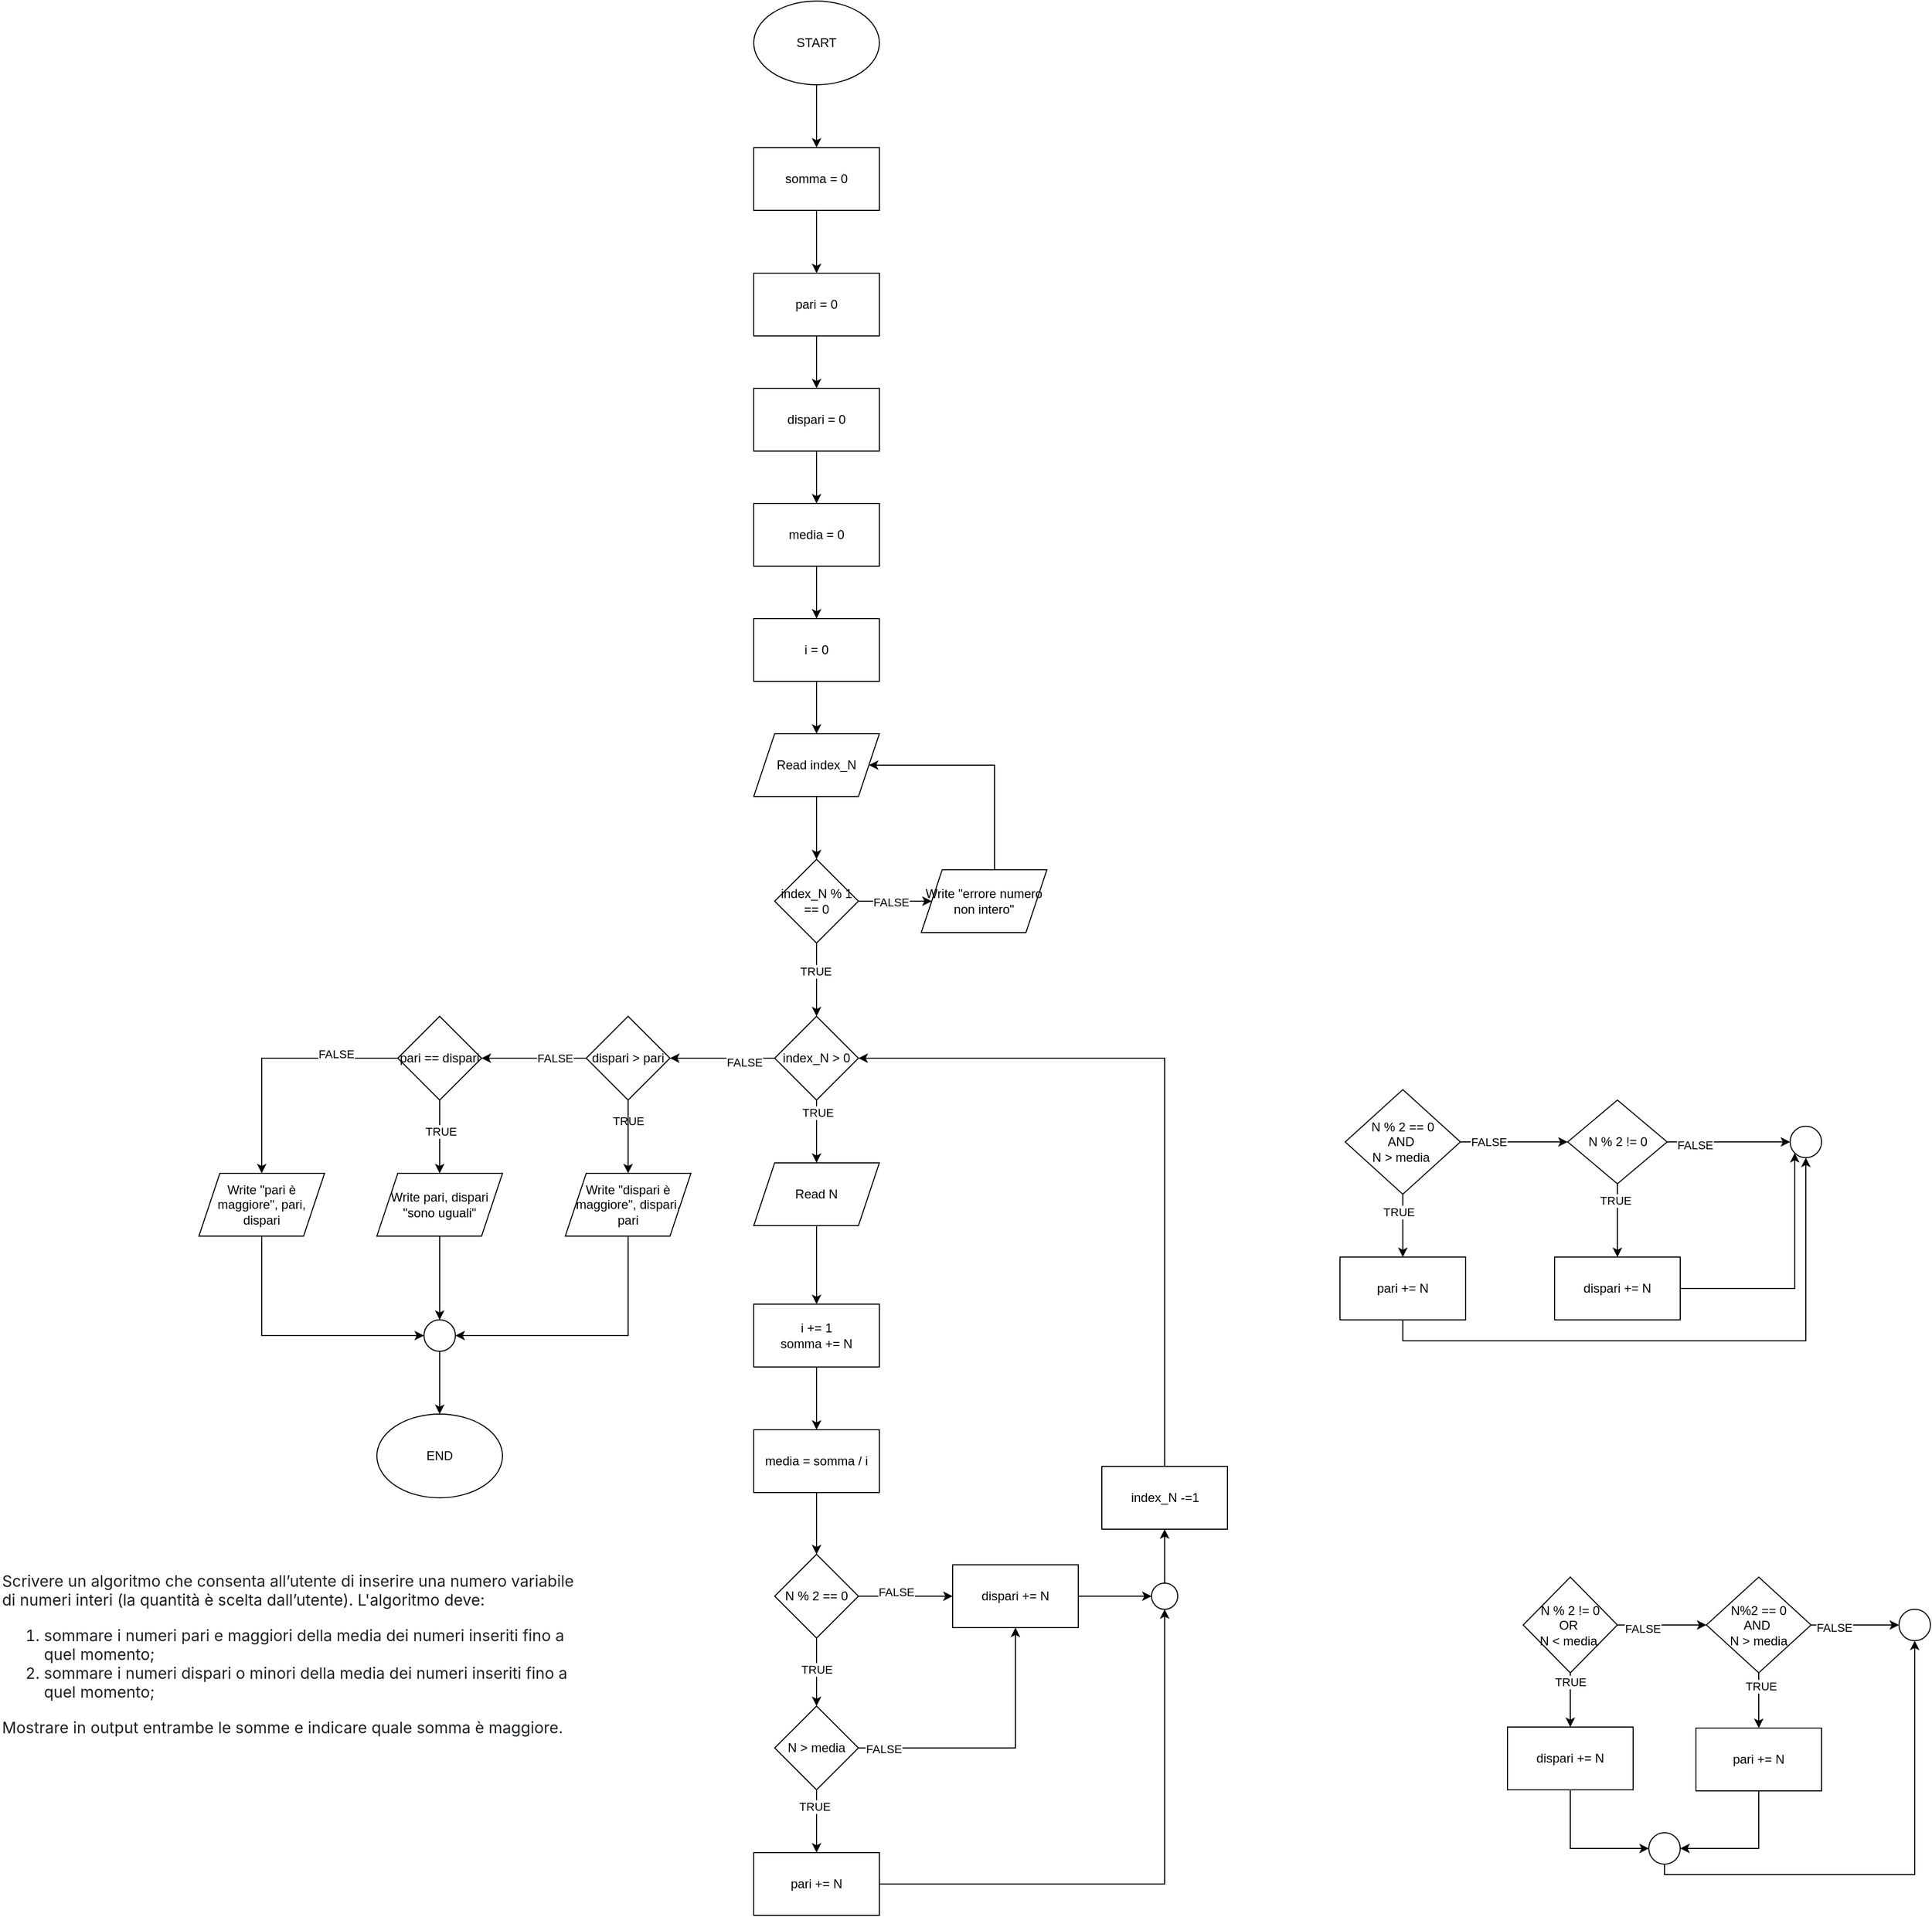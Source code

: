 <mxfile version="26.0.10">
  <diagram name="Pagina-1" id="WWn5kL9uKrWXBYoimxd6">
    <mxGraphModel dx="2901" dy="2267" grid="1" gridSize="10" guides="1" tooltips="1" connect="1" arrows="1" fold="1" page="1" pageScale="1" pageWidth="827" pageHeight="1169" math="0" shadow="0">
      <root>
        <mxCell id="0" />
        <mxCell id="1" parent="0" />
        <mxCell id="rQpspU9dlJyiXqENf856-1" value="&lt;p style=&quot;box-sizing: border-box; margin-top: 0px; margin-bottom: 1rem; color: rgb(29, 33, 37); font-family: -apple-system, BlinkMacSystemFont, &amp;quot;Segoe UI&amp;quot;, Roboto, &amp;quot;Helvetica Neue&amp;quot;, Arial, &amp;quot;Noto Sans&amp;quot;, &amp;quot;Liberation Sans&amp;quot;, sans-serif, &amp;quot;Apple Color Emoji&amp;quot;, &amp;quot;Segoe UI Emoji&amp;quot;, &amp;quot;Segoe UI Symbol&amp;quot;, &amp;quot;Noto Color Emoji&amp;quot;; font-size: 15px; font-style: normal; font-variant-ligatures: normal; font-variant-caps: normal; font-weight: 400; letter-spacing: normal; orphans: 2; text-align: left; text-indent: 0px; text-transform: none; widows: 2; word-spacing: 0px; -webkit-text-stroke-width: 0px; white-space: normal; background-color: rgb(255, 255, 255); text-decoration-thickness: initial; text-decoration-style: initial; text-decoration-color: initial;&quot;&gt;Scrivere un algoritmo che consenta all’utente di inserire una numero variabile di numeri interi (la quantità è scelta dall’utente). L&#39;algoritmo deve:&lt;/p&gt;&lt;ol style=&quot;box-sizing: border-box; margin-top: 0px; margin-bottom: 1rem; color: rgb(29, 33, 37); font-family: -apple-system, BlinkMacSystemFont, &amp;quot;Segoe UI&amp;quot;, Roboto, &amp;quot;Helvetica Neue&amp;quot;, Arial, &amp;quot;Noto Sans&amp;quot;, &amp;quot;Liberation Sans&amp;quot;, sans-serif, &amp;quot;Apple Color Emoji&amp;quot;, &amp;quot;Segoe UI Emoji&amp;quot;, &amp;quot;Segoe UI Symbol&amp;quot;, &amp;quot;Noto Color Emoji&amp;quot;; font-size: 15px; font-style: normal; font-variant-ligatures: normal; font-variant-caps: normal; font-weight: 400; letter-spacing: normal; orphans: 2; text-align: left; text-indent: 0px; text-transform: none; widows: 2; word-spacing: 0px; -webkit-text-stroke-width: 0px; white-space: normal; background-color: rgb(255, 255, 255); text-decoration-thickness: initial; text-decoration-style: initial; text-decoration-color: initial;&quot;&gt;&lt;li style=&quot;box-sizing: border-box;&quot;&gt;sommare i numeri pari e maggiori della media dei numeri inseriti fino a quel momento;&lt;/li&gt;&lt;li style=&quot;box-sizing: border-box;&quot;&gt;sommare i numeri dispari o minori della media dei numeri inseriti fino a quel momento;&lt;/li&gt;&lt;/ol&gt;&lt;p style=&quot;box-sizing: border-box; margin-top: 0px; margin-bottom: 1rem; color: rgb(29, 33, 37); font-family: -apple-system, BlinkMacSystemFont, &amp;quot;Segoe UI&amp;quot;, Roboto, &amp;quot;Helvetica Neue&amp;quot;, Arial, &amp;quot;Noto Sans&amp;quot;, &amp;quot;Liberation Sans&amp;quot;, sans-serif, &amp;quot;Apple Color Emoji&amp;quot;, &amp;quot;Segoe UI Emoji&amp;quot;, &amp;quot;Segoe UI Symbol&amp;quot;, &amp;quot;Noto Color Emoji&amp;quot;; font-size: 15px; font-style: normal; font-variant-ligatures: normal; font-variant-caps: normal; font-weight: 400; letter-spacing: normal; orphans: 2; text-align: left; text-indent: 0px; text-transform: none; widows: 2; word-spacing: 0px; -webkit-text-stroke-width: 0px; white-space: normal; background-color: rgb(255, 255, 255); text-decoration-thickness: initial; text-decoration-style: initial; text-decoration-color: initial;&quot;&gt;Mostrare in output entrambe le somme e indicare quale somma è maggiore.&lt;/p&gt;" style="text;whiteSpace=wrap;html=1;" vertex="1" parent="1">
          <mxGeometry x="-190" y="834" width="560" height="200" as="geometry" />
        </mxCell>
        <mxCell id="rQpspU9dlJyiXqENf856-49" value="" style="edgeStyle=orthogonalEdgeStyle;rounded=0;orthogonalLoop=1;jettySize=auto;html=1;" edge="1" parent="1" source="rQpspU9dlJyiXqENf856-2" target="rQpspU9dlJyiXqENf856-47">
          <mxGeometry relative="1" as="geometry" />
        </mxCell>
        <mxCell id="rQpspU9dlJyiXqENf856-2" value="START" style="ellipse;whiteSpace=wrap;html=1;" vertex="1" parent="1">
          <mxGeometry x="530" y="-660" width="120" height="80" as="geometry" />
        </mxCell>
        <mxCell id="rQpspU9dlJyiXqENf856-133" value="" style="edgeStyle=orthogonalEdgeStyle;rounded=0;orthogonalLoop=1;jettySize=auto;html=1;" edge="1" parent="1" source="rQpspU9dlJyiXqENf856-3" target="rQpspU9dlJyiXqENf856-9">
          <mxGeometry relative="1" as="geometry" />
        </mxCell>
        <mxCell id="rQpspU9dlJyiXqENf856-3" value="Read index_N" style="shape=parallelogram;perimeter=parallelogramPerimeter;whiteSpace=wrap;html=1;fixedSize=1;" vertex="1" parent="1">
          <mxGeometry x="530" y="40" width="120" height="60" as="geometry" />
        </mxCell>
        <mxCell id="rQpspU9dlJyiXqENf856-131" value="" style="edgeStyle=orthogonalEdgeStyle;rounded=0;orthogonalLoop=1;jettySize=auto;html=1;" edge="1" parent="1" source="rQpspU9dlJyiXqENf856-8" target="rQpspU9dlJyiXqENf856-38">
          <mxGeometry relative="1" as="geometry" />
        </mxCell>
        <mxCell id="rQpspU9dlJyiXqENf856-8" value="Read N" style="shape=parallelogram;perimeter=parallelogramPerimeter;whiteSpace=wrap;html=1;fixedSize=1;" vertex="1" parent="1">
          <mxGeometry x="530" y="450" width="120" height="60" as="geometry" />
        </mxCell>
        <mxCell id="rQpspU9dlJyiXqENf856-80" value="" style="edgeStyle=orthogonalEdgeStyle;rounded=0;orthogonalLoop=1;jettySize=auto;html=1;" edge="1" parent="1" source="rQpspU9dlJyiXqENf856-9" target="rQpspU9dlJyiXqENf856-12">
          <mxGeometry relative="1" as="geometry" />
        </mxCell>
        <mxCell id="rQpspU9dlJyiXqENf856-81" value="FALSE" style="edgeLabel;html=1;align=center;verticalAlign=middle;resizable=0;points=[];" vertex="1" connectable="0" parent="rQpspU9dlJyiXqENf856-80">
          <mxGeometry x="-0.114" y="-1" relative="1" as="geometry">
            <mxPoint as="offset" />
          </mxGeometry>
        </mxCell>
        <mxCell id="rQpspU9dlJyiXqENf856-134" value="" style="edgeStyle=orthogonalEdgeStyle;rounded=0;orthogonalLoop=1;jettySize=auto;html=1;" edge="1" parent="1" source="rQpspU9dlJyiXqENf856-9" target="rQpspU9dlJyiXqENf856-26">
          <mxGeometry relative="1" as="geometry" />
        </mxCell>
        <mxCell id="rQpspU9dlJyiXqENf856-135" value="TRUE" style="edgeLabel;html=1;align=center;verticalAlign=middle;resizable=0;points=[];" vertex="1" connectable="0" parent="rQpspU9dlJyiXqENf856-134">
          <mxGeometry x="-0.229" y="-1" relative="1" as="geometry">
            <mxPoint as="offset" />
          </mxGeometry>
        </mxCell>
        <mxCell id="rQpspU9dlJyiXqENf856-9" value="index_N % 1 == 0" style="rhombus;whiteSpace=wrap;html=1;" vertex="1" parent="1">
          <mxGeometry x="550" y="160" width="80" height="80" as="geometry" />
        </mxCell>
        <mxCell id="rQpspU9dlJyiXqENf856-132" style="edgeStyle=orthogonalEdgeStyle;rounded=0;orthogonalLoop=1;jettySize=auto;html=1;entryX=1;entryY=0.5;entryDx=0;entryDy=0;" edge="1" parent="1" source="rQpspU9dlJyiXqENf856-12" target="rQpspU9dlJyiXqENf856-3">
          <mxGeometry relative="1" as="geometry">
            <Array as="points">
              <mxPoint x="760" y="70" />
            </Array>
          </mxGeometry>
        </mxCell>
        <mxCell id="rQpspU9dlJyiXqENf856-12" value="Write &quot;errore numero non intero&quot;" style="shape=parallelogram;perimeter=parallelogramPerimeter;whiteSpace=wrap;html=1;fixedSize=1;" vertex="1" parent="1">
          <mxGeometry x="690" y="170" width="120" height="60" as="geometry" />
        </mxCell>
        <mxCell id="rQpspU9dlJyiXqENf856-128" value="" style="edgeStyle=orthogonalEdgeStyle;rounded=0;orthogonalLoop=1;jettySize=auto;html=1;" edge="1" parent="1" source="rQpspU9dlJyiXqENf856-14" target="rQpspU9dlJyiXqENf856-19">
          <mxGeometry relative="1" as="geometry" />
        </mxCell>
        <mxCell id="rQpspU9dlJyiXqENf856-14" value="media = 0" style="rounded=0;whiteSpace=wrap;html=1;" vertex="1" parent="1">
          <mxGeometry x="530" y="-180" width="120" height="60" as="geometry" />
        </mxCell>
        <mxCell id="rQpspU9dlJyiXqENf856-129" value="" style="edgeStyle=orthogonalEdgeStyle;rounded=0;orthogonalLoop=1;jettySize=auto;html=1;" edge="1" parent="1" source="rQpspU9dlJyiXqENf856-19" target="rQpspU9dlJyiXqENf856-3">
          <mxGeometry relative="1" as="geometry" />
        </mxCell>
        <mxCell id="rQpspU9dlJyiXqENf856-19" value="i = 0" style="rounded=0;whiteSpace=wrap;html=1;" vertex="1" parent="1">
          <mxGeometry x="530" y="-70" width="120" height="60" as="geometry" />
        </mxCell>
        <mxCell id="rQpspU9dlJyiXqENf856-76" value="" style="edgeStyle=orthogonalEdgeStyle;rounded=0;orthogonalLoop=1;jettySize=auto;html=1;" edge="1" parent="1" source="rQpspU9dlJyiXqENf856-26" target="rQpspU9dlJyiXqENf856-8">
          <mxGeometry relative="1" as="geometry" />
        </mxCell>
        <mxCell id="rQpspU9dlJyiXqENf856-85" value="TRUE" style="edgeLabel;html=1;align=center;verticalAlign=middle;resizable=0;points=[];" vertex="1" connectable="0" parent="rQpspU9dlJyiXqENf856-76">
          <mxGeometry x="-0.6" y="1" relative="1" as="geometry">
            <mxPoint as="offset" />
          </mxGeometry>
        </mxCell>
        <mxCell id="rQpspU9dlJyiXqENf856-87" value="" style="edgeStyle=orthogonalEdgeStyle;rounded=0;orthogonalLoop=1;jettySize=auto;html=1;" edge="1" parent="1" source="rQpspU9dlJyiXqENf856-26">
          <mxGeometry relative="1" as="geometry">
            <mxPoint x="450" y="350" as="targetPoint" />
          </mxGeometry>
        </mxCell>
        <mxCell id="rQpspU9dlJyiXqENf856-88" value="FALSE" style="edgeLabel;html=1;align=center;verticalAlign=middle;resizable=0;points=[];" vertex="1" connectable="0" parent="rQpspU9dlJyiXqENf856-87">
          <mxGeometry x="-0.42" y="4" relative="1" as="geometry">
            <mxPoint as="offset" />
          </mxGeometry>
        </mxCell>
        <mxCell id="rQpspU9dlJyiXqENf856-26" value="index_N &amp;gt; 0" style="rhombus;whiteSpace=wrap;html=1;" vertex="1" parent="1">
          <mxGeometry x="550" y="310" width="80" height="80" as="geometry" />
        </mxCell>
        <mxCell id="rQpspU9dlJyiXqENf856-36" value="" style="edgeStyle=orthogonalEdgeStyle;rounded=0;orthogonalLoop=1;jettySize=auto;html=1;" edge="1" parent="1" source="rQpspU9dlJyiXqENf856-33" target="rQpspU9dlJyiXqENf856-34">
          <mxGeometry relative="1" as="geometry" />
        </mxCell>
        <mxCell id="rQpspU9dlJyiXqENf856-33" value="pari = 0" style="rounded=0;whiteSpace=wrap;html=1;" vertex="1" parent="1">
          <mxGeometry x="530" y="-400" width="120" height="60" as="geometry" />
        </mxCell>
        <mxCell id="rQpspU9dlJyiXqENf856-127" value="" style="edgeStyle=orthogonalEdgeStyle;rounded=0;orthogonalLoop=1;jettySize=auto;html=1;" edge="1" parent="1" source="rQpspU9dlJyiXqENf856-34" target="rQpspU9dlJyiXqENf856-14">
          <mxGeometry relative="1" as="geometry" />
        </mxCell>
        <mxCell id="rQpspU9dlJyiXqENf856-34" value="dispari = 0" style="rounded=0;whiteSpace=wrap;html=1;" vertex="1" parent="1">
          <mxGeometry x="530" y="-290" width="120" height="60" as="geometry" />
        </mxCell>
        <mxCell id="rQpspU9dlJyiXqENf856-52" value="" style="edgeStyle=orthogonalEdgeStyle;rounded=0;orthogonalLoop=1;jettySize=auto;html=1;" edge="1" parent="1" source="rQpspU9dlJyiXqENf856-38" target="rQpspU9dlJyiXqENf856-51">
          <mxGeometry relative="1" as="geometry" />
        </mxCell>
        <mxCell id="rQpspU9dlJyiXqENf856-38" value="&lt;div&gt;&lt;br&gt;&lt;/div&gt;i += 1&lt;div&gt;somma += N&lt;div&gt;&lt;br&gt;&lt;/div&gt;&lt;/div&gt;" style="rounded=0;whiteSpace=wrap;html=1;" vertex="1" parent="1">
          <mxGeometry x="530" y="585" width="120" height="60" as="geometry" />
        </mxCell>
        <mxCell id="rQpspU9dlJyiXqENf856-48" value="" style="edgeStyle=orthogonalEdgeStyle;rounded=0;orthogonalLoop=1;jettySize=auto;html=1;" edge="1" parent="1" source="rQpspU9dlJyiXqENf856-47" target="rQpspU9dlJyiXqENf856-33">
          <mxGeometry relative="1" as="geometry" />
        </mxCell>
        <mxCell id="rQpspU9dlJyiXqENf856-47" value="somma = 0" style="rounded=0;whiteSpace=wrap;html=1;" vertex="1" parent="1">
          <mxGeometry x="530" y="-520" width="120" height="60" as="geometry" />
        </mxCell>
        <mxCell id="rQpspU9dlJyiXqENf856-175" value="" style="edgeStyle=orthogonalEdgeStyle;rounded=0;orthogonalLoop=1;jettySize=auto;html=1;" edge="1" parent="1" source="rQpspU9dlJyiXqENf856-51" target="rQpspU9dlJyiXqENf856-140">
          <mxGeometry relative="1" as="geometry" />
        </mxCell>
        <mxCell id="rQpspU9dlJyiXqENf856-51" value="&lt;div&gt;media = somma / i&lt;/div&gt;" style="rounded=0;whiteSpace=wrap;html=1;" vertex="1" parent="1">
          <mxGeometry x="530" y="705" width="120" height="60" as="geometry" />
        </mxCell>
        <mxCell id="rQpspU9dlJyiXqENf856-56" value="" style="edgeStyle=orthogonalEdgeStyle;rounded=0;orthogonalLoop=1;jettySize=auto;html=1;" edge="1" parent="1" source="rQpspU9dlJyiXqENf856-53" target="rQpspU9dlJyiXqENf856-55">
          <mxGeometry relative="1" as="geometry" />
        </mxCell>
        <mxCell id="rQpspU9dlJyiXqENf856-57" value="TRUE" style="edgeLabel;html=1;align=center;verticalAlign=middle;resizable=0;points=[];" vertex="1" connectable="0" parent="rQpspU9dlJyiXqENf856-56">
          <mxGeometry x="-0.433" y="-4" relative="1" as="geometry">
            <mxPoint as="offset" />
          </mxGeometry>
        </mxCell>
        <mxCell id="rQpspU9dlJyiXqENf856-59" value="" style="edgeStyle=orthogonalEdgeStyle;rounded=0;orthogonalLoop=1;jettySize=auto;html=1;entryX=0;entryY=0.5;entryDx=0;entryDy=0;" edge="1" parent="1" source="rQpspU9dlJyiXqENf856-53" target="rQpspU9dlJyiXqENf856-61">
          <mxGeometry relative="1" as="geometry">
            <mxPoint x="1290" y="430" as="targetPoint" />
          </mxGeometry>
        </mxCell>
        <mxCell id="rQpspU9dlJyiXqENf856-60" value="FALSE" style="edgeLabel;html=1;align=center;verticalAlign=middle;resizable=0;points=[];" vertex="1" connectable="0" parent="rQpspU9dlJyiXqENf856-59">
          <mxGeometry x="-0.485" relative="1" as="geometry">
            <mxPoint as="offset" />
          </mxGeometry>
        </mxCell>
        <mxCell id="rQpspU9dlJyiXqENf856-53" value="N % 2 == 0&lt;br&gt;AND&amp;nbsp;&lt;br&gt;N &amp;gt; media&amp;nbsp;" style="rhombus;whiteSpace=wrap;html=1;" vertex="1" parent="1">
          <mxGeometry x="1095" y="380" width="110" height="100" as="geometry" />
        </mxCell>
        <mxCell id="rQpspU9dlJyiXqENf856-83" style="edgeStyle=orthogonalEdgeStyle;rounded=0;orthogonalLoop=1;jettySize=auto;html=1;" edge="1" parent="1" source="rQpspU9dlJyiXqENf856-55" target="rQpspU9dlJyiXqENf856-70">
          <mxGeometry relative="1" as="geometry">
            <Array as="points">
              <mxPoint x="1150" y="620" />
              <mxPoint x="1535" y="620" />
            </Array>
          </mxGeometry>
        </mxCell>
        <mxCell id="rQpspU9dlJyiXqENf856-55" value="pari += N" style="rounded=0;whiteSpace=wrap;html=1;" vertex="1" parent="1">
          <mxGeometry x="1090" y="540" width="120" height="60" as="geometry" />
        </mxCell>
        <mxCell id="rQpspU9dlJyiXqENf856-62" style="edgeStyle=orthogonalEdgeStyle;rounded=0;orthogonalLoop=1;jettySize=auto;html=1;" edge="1" parent="1" source="rQpspU9dlJyiXqENf856-61">
          <mxGeometry relative="1" as="geometry">
            <mxPoint x="1355" y="540" as="targetPoint" />
          </mxGeometry>
        </mxCell>
        <mxCell id="rQpspU9dlJyiXqENf856-63" value="TRUE" style="edgeLabel;html=1;align=center;verticalAlign=middle;resizable=0;points=[];" vertex="1" connectable="0" parent="rQpspU9dlJyiXqENf856-62">
          <mxGeometry x="-0.542" y="-2" relative="1" as="geometry">
            <mxPoint as="offset" />
          </mxGeometry>
        </mxCell>
        <mxCell id="rQpspU9dlJyiXqENf856-69" style="edgeStyle=orthogonalEdgeStyle;rounded=0;orthogonalLoop=1;jettySize=auto;html=1;exitX=1;exitY=0.5;exitDx=0;exitDy=0;" edge="1" parent="1" source="rQpspU9dlJyiXqENf856-61" target="rQpspU9dlJyiXqENf856-70">
          <mxGeometry relative="1" as="geometry">
            <mxPoint x="1510" y="430" as="targetPoint" />
          </mxGeometry>
        </mxCell>
        <mxCell id="rQpspU9dlJyiXqENf856-72" value="FALSE" style="edgeLabel;html=1;align=center;verticalAlign=middle;resizable=0;points=[];" vertex="1" connectable="0" parent="rQpspU9dlJyiXqENf856-69">
          <mxGeometry x="-0.56" y="-3" relative="1" as="geometry">
            <mxPoint as="offset" />
          </mxGeometry>
        </mxCell>
        <mxCell id="rQpspU9dlJyiXqENf856-61" value="N % 2 != 0" style="rhombus;whiteSpace=wrap;html=1;" vertex="1" parent="1">
          <mxGeometry x="1307.5" y="390" width="95" height="80" as="geometry" />
        </mxCell>
        <mxCell id="rQpspU9dlJyiXqENf856-82" style="edgeStyle=orthogonalEdgeStyle;rounded=0;orthogonalLoop=1;jettySize=auto;html=1;entryX=0;entryY=1;entryDx=0;entryDy=0;" edge="1" parent="1" source="rQpspU9dlJyiXqENf856-64" target="rQpspU9dlJyiXqENf856-70">
          <mxGeometry relative="1" as="geometry">
            <mxPoint x="1530" y="450" as="targetPoint" />
          </mxGeometry>
        </mxCell>
        <mxCell id="rQpspU9dlJyiXqENf856-64" value="dispari += N" style="rounded=0;whiteSpace=wrap;html=1;" vertex="1" parent="1">
          <mxGeometry x="1295" y="540" width="120" height="60" as="geometry" />
        </mxCell>
        <mxCell id="rQpspU9dlJyiXqENf856-84" style="edgeStyle=orthogonalEdgeStyle;rounded=0;orthogonalLoop=1;jettySize=auto;html=1;entryX=1;entryY=0.5;entryDx=0;entryDy=0;exitX=0.5;exitY=0;exitDx=0;exitDy=0;" edge="1" parent="1" source="rQpspU9dlJyiXqENf856-138" target="rQpspU9dlJyiXqENf856-26">
          <mxGeometry relative="1" as="geometry">
            <Array as="points">
              <mxPoint x="923" y="350" />
            </Array>
          </mxGeometry>
        </mxCell>
        <mxCell id="rQpspU9dlJyiXqENf856-70" value="" style="ellipse;whiteSpace=wrap;html=1;aspect=fixed;" vertex="1" parent="1">
          <mxGeometry x="1520" y="415" width="30" height="30" as="geometry" />
        </mxCell>
        <mxCell id="rQpspU9dlJyiXqENf856-91" style="edgeStyle=orthogonalEdgeStyle;rounded=0;orthogonalLoop=1;jettySize=auto;html=1;" edge="1" parent="1" source="rQpspU9dlJyiXqENf856-89">
          <mxGeometry relative="1" as="geometry">
            <mxPoint x="270" y="350" as="targetPoint" />
          </mxGeometry>
        </mxCell>
        <mxCell id="rQpspU9dlJyiXqENf856-92" value="TRUE" style="edgeLabel;html=1;align=center;verticalAlign=middle;resizable=0;points=[];" vertex="1" connectable="0" parent="rQpspU9dlJyiXqENf856-91">
          <mxGeometry x="-0.264" relative="1" as="geometry">
            <mxPoint x="77" y="60" as="offset" />
          </mxGeometry>
        </mxCell>
        <mxCell id="rQpspU9dlJyiXqENf856-94" style="edgeStyle=orthogonalEdgeStyle;rounded=0;orthogonalLoop=1;jettySize=auto;html=1;" edge="1" parent="1" source="rQpspU9dlJyiXqENf856-89">
          <mxGeometry relative="1" as="geometry">
            <mxPoint x="410" y="460" as="targetPoint" />
          </mxGeometry>
        </mxCell>
        <mxCell id="rQpspU9dlJyiXqENf856-95" value="FALSE" style="edgeLabel;html=1;align=center;verticalAlign=middle;resizable=0;points=[];" vertex="1" connectable="0" parent="rQpspU9dlJyiXqENf856-94">
          <mxGeometry x="-0.376" y="-3" relative="1" as="geometry">
            <mxPoint x="-67" y="-62" as="offset" />
          </mxGeometry>
        </mxCell>
        <mxCell id="rQpspU9dlJyiXqENf856-89" value="dispari &amp;gt; pari" style="rhombus;whiteSpace=wrap;html=1;" vertex="1" parent="1">
          <mxGeometry x="370" y="310" width="80" height="80" as="geometry" />
        </mxCell>
        <mxCell id="rQpspU9dlJyiXqENf856-125" style="edgeStyle=orthogonalEdgeStyle;rounded=0;orthogonalLoop=1;jettySize=auto;html=1;entryX=0;entryY=0.5;entryDx=0;entryDy=0;" edge="1" parent="1" source="rQpspU9dlJyiXqENf856-93" target="rQpspU9dlJyiXqENf856-106">
          <mxGeometry relative="1" as="geometry">
            <Array as="points">
              <mxPoint x="60" y="615" />
            </Array>
          </mxGeometry>
        </mxCell>
        <mxCell id="rQpspU9dlJyiXqENf856-93" value="Write &quot;pari è maggiore&quot;, pari, dispari" style="shape=parallelogram;perimeter=parallelogramPerimeter;whiteSpace=wrap;html=1;fixedSize=1;" vertex="1" parent="1">
          <mxGeometry y="460" width="120" height="60" as="geometry" />
        </mxCell>
        <mxCell id="rQpspU9dlJyiXqENf856-117" style="edgeStyle=orthogonalEdgeStyle;rounded=0;orthogonalLoop=1;jettySize=auto;html=1;entryX=1;entryY=0.5;entryDx=0;entryDy=0;" edge="1" parent="1" source="rQpspU9dlJyiXqENf856-96" target="rQpspU9dlJyiXqENf856-106">
          <mxGeometry relative="1" as="geometry">
            <Array as="points">
              <mxPoint x="410" y="615" />
            </Array>
          </mxGeometry>
        </mxCell>
        <mxCell id="rQpspU9dlJyiXqENf856-96" value="Write &quot;dispari è maggiore&quot;, dispari, pari" style="shape=parallelogram;perimeter=parallelogramPerimeter;whiteSpace=wrap;html=1;fixedSize=1;" vertex="1" parent="1">
          <mxGeometry x="350" y="460" width="120" height="60" as="geometry" />
        </mxCell>
        <mxCell id="rQpspU9dlJyiXqENf856-99" style="edgeStyle=orthogonalEdgeStyle;rounded=0;orthogonalLoop=1;jettySize=auto;html=1;exitX=0.5;exitY=1;exitDx=0;exitDy=0;" edge="1" parent="1" source="rQpspU9dlJyiXqENf856-98" target="rQpspU9dlJyiXqENf856-100">
          <mxGeometry relative="1" as="geometry">
            <mxPoint x="230" y="450" as="targetPoint" />
          </mxGeometry>
        </mxCell>
        <mxCell id="rQpspU9dlJyiXqENf856-101" value="TRUE" style="edgeLabel;html=1;align=center;verticalAlign=middle;resizable=0;points=[];" vertex="1" connectable="0" parent="rQpspU9dlJyiXqENf856-99">
          <mxGeometry x="-0.143" y="1" relative="1" as="geometry">
            <mxPoint as="offset" />
          </mxGeometry>
        </mxCell>
        <mxCell id="rQpspU9dlJyiXqENf856-102" style="edgeStyle=orthogonalEdgeStyle;rounded=0;orthogonalLoop=1;jettySize=auto;html=1;entryX=0.5;entryY=0;entryDx=0;entryDy=0;" edge="1" parent="1" source="rQpspU9dlJyiXqENf856-98" target="rQpspU9dlJyiXqENf856-93">
          <mxGeometry relative="1" as="geometry">
            <mxPoint x="110" y="350" as="targetPoint" />
          </mxGeometry>
        </mxCell>
        <mxCell id="rQpspU9dlJyiXqENf856-103" value="FALSE" style="edgeLabel;html=1;align=center;verticalAlign=middle;resizable=0;points=[];" vertex="1" connectable="0" parent="rQpspU9dlJyiXqENf856-102">
          <mxGeometry x="-0.503" y="-4" relative="1" as="geometry">
            <mxPoint as="offset" />
          </mxGeometry>
        </mxCell>
        <mxCell id="rQpspU9dlJyiXqENf856-98" value="pari == dispari" style="rhombus;whiteSpace=wrap;html=1;" vertex="1" parent="1">
          <mxGeometry x="190" y="310" width="80" height="80" as="geometry" />
        </mxCell>
        <mxCell id="rQpspU9dlJyiXqENf856-122" value="" style="edgeStyle=orthogonalEdgeStyle;rounded=0;orthogonalLoop=1;jettySize=auto;html=1;" edge="1" parent="1" source="rQpspU9dlJyiXqENf856-100" target="rQpspU9dlJyiXqENf856-106">
          <mxGeometry relative="1" as="geometry" />
        </mxCell>
        <mxCell id="rQpspU9dlJyiXqENf856-100" value="Write pari, dispari&lt;br&gt;&quot;sono uguali&quot;" style="shape=parallelogram;perimeter=parallelogramPerimeter;whiteSpace=wrap;html=1;fixedSize=1;" vertex="1" parent="1">
          <mxGeometry x="170" y="460" width="120" height="60" as="geometry" />
        </mxCell>
        <mxCell id="rQpspU9dlJyiXqENf856-123" value="" style="edgeStyle=orthogonalEdgeStyle;rounded=0;orthogonalLoop=1;jettySize=auto;html=1;" edge="1" parent="1" source="rQpspU9dlJyiXqENf856-106" target="rQpspU9dlJyiXqENf856-114">
          <mxGeometry relative="1" as="geometry" />
        </mxCell>
        <mxCell id="rQpspU9dlJyiXqENf856-106" value="" style="ellipse;whiteSpace=wrap;html=1;aspect=fixed;" vertex="1" parent="1">
          <mxGeometry x="215" y="600" width="30" height="30" as="geometry" />
        </mxCell>
        <mxCell id="rQpspU9dlJyiXqENf856-114" value="END" style="ellipse;whiteSpace=wrap;html=1;" vertex="1" parent="1">
          <mxGeometry x="170" y="690" width="120" height="80" as="geometry" />
        </mxCell>
        <mxCell id="rQpspU9dlJyiXqENf856-138" value="index_N -=1" style="rounded=0;whiteSpace=wrap;html=1;" vertex="1" parent="1">
          <mxGeometry x="862.5" y="740" width="120" height="60" as="geometry" />
        </mxCell>
        <mxCell id="rQpspU9dlJyiXqENf856-142" value="" style="edgeStyle=orthogonalEdgeStyle;rounded=0;orthogonalLoop=1;jettySize=auto;html=1;" edge="1" parent="1" source="rQpspU9dlJyiXqENf856-140" target="rQpspU9dlJyiXqENf856-141">
          <mxGeometry relative="1" as="geometry" />
        </mxCell>
        <mxCell id="rQpspU9dlJyiXqENf856-143" value="TRUE" style="edgeLabel;html=1;align=center;verticalAlign=middle;resizable=0;points=[];" vertex="1" connectable="0" parent="rQpspU9dlJyiXqENf856-142">
          <mxGeometry x="-0.08" relative="1" as="geometry">
            <mxPoint as="offset" />
          </mxGeometry>
        </mxCell>
        <mxCell id="rQpspU9dlJyiXqENf856-169" value="" style="edgeStyle=orthogonalEdgeStyle;rounded=0;orthogonalLoop=1;jettySize=auto;html=1;" edge="1" parent="1" source="rQpspU9dlJyiXqENf856-140" target="rQpspU9dlJyiXqENf856-168">
          <mxGeometry relative="1" as="geometry" />
        </mxCell>
        <mxCell id="rQpspU9dlJyiXqENf856-170" value="FALSE" style="edgeLabel;html=1;align=center;verticalAlign=middle;resizable=0;points=[];" vertex="1" connectable="0" parent="rQpspU9dlJyiXqENf856-169">
          <mxGeometry x="-0.2" y="4" relative="1" as="geometry">
            <mxPoint as="offset" />
          </mxGeometry>
        </mxCell>
        <mxCell id="rQpspU9dlJyiXqENf856-140" value="N % 2 == 0" style="rhombus;whiteSpace=wrap;html=1;" vertex="1" parent="1">
          <mxGeometry x="550" y="824" width="80" height="80" as="geometry" />
        </mxCell>
        <mxCell id="rQpspU9dlJyiXqENf856-144" style="edgeStyle=orthogonalEdgeStyle;rounded=0;orthogonalLoop=1;jettySize=auto;html=1;" edge="1" parent="1" source="rQpspU9dlJyiXqENf856-141" target="rQpspU9dlJyiXqENf856-145">
          <mxGeometry relative="1" as="geometry">
            <mxPoint x="590" y="1089" as="targetPoint" />
          </mxGeometry>
        </mxCell>
        <mxCell id="rQpspU9dlJyiXqENf856-146" value="TRUE" style="edgeLabel;html=1;align=center;verticalAlign=middle;resizable=0;points=[];" vertex="1" connectable="0" parent="rQpspU9dlJyiXqENf856-144">
          <mxGeometry x="-0.467" y="-2" relative="1" as="geometry">
            <mxPoint as="offset" />
          </mxGeometry>
        </mxCell>
        <mxCell id="rQpspU9dlJyiXqENf856-167" style="edgeStyle=orthogonalEdgeStyle;rounded=0;orthogonalLoop=1;jettySize=auto;html=1;" edge="1" parent="1" source="rQpspU9dlJyiXqENf856-141" target="rQpspU9dlJyiXqENf856-168">
          <mxGeometry relative="1" as="geometry">
            <mxPoint x="680" y="994" as="targetPoint" />
          </mxGeometry>
        </mxCell>
        <mxCell id="rQpspU9dlJyiXqENf856-171" value="FALSE" style="edgeLabel;html=1;align=center;verticalAlign=middle;resizable=0;points=[];" vertex="1" connectable="0" parent="rQpspU9dlJyiXqENf856-167">
          <mxGeometry x="-0.824" y="-1" relative="1" as="geometry">
            <mxPoint as="offset" />
          </mxGeometry>
        </mxCell>
        <mxCell id="rQpspU9dlJyiXqENf856-141" value="N &amp;gt; media" style="rhombus;whiteSpace=wrap;html=1;" vertex="1" parent="1">
          <mxGeometry x="550" y="969" width="80" height="80" as="geometry" />
        </mxCell>
        <mxCell id="rQpspU9dlJyiXqENf856-172" style="edgeStyle=orthogonalEdgeStyle;rounded=0;orthogonalLoop=1;jettySize=auto;html=1;entryX=0.5;entryY=1;entryDx=0;entryDy=0;" edge="1" parent="1" source="rQpspU9dlJyiXqENf856-145" target="rQpspU9dlJyiXqENf856-174">
          <mxGeometry relative="1" as="geometry">
            <mxPoint x="900" y="869" as="targetPoint" />
          </mxGeometry>
        </mxCell>
        <mxCell id="rQpspU9dlJyiXqENf856-145" value="pari += N" style="rounded=0;whiteSpace=wrap;html=1;" vertex="1" parent="1">
          <mxGeometry x="530" y="1109" width="120" height="60" as="geometry" />
        </mxCell>
        <mxCell id="rQpspU9dlJyiXqENf856-173" style="edgeStyle=orthogonalEdgeStyle;rounded=0;orthogonalLoop=1;jettySize=auto;html=1;" edge="1" parent="1" source="rQpspU9dlJyiXqENf856-168" target="rQpspU9dlJyiXqENf856-174">
          <mxGeometry relative="1" as="geometry">
            <mxPoint x="880" y="864" as="targetPoint" />
          </mxGeometry>
        </mxCell>
        <mxCell id="rQpspU9dlJyiXqENf856-168" value="dispari += N" style="rounded=0;whiteSpace=wrap;html=1;" vertex="1" parent="1">
          <mxGeometry x="720" y="834" width="120" height="60" as="geometry" />
        </mxCell>
        <mxCell id="rQpspU9dlJyiXqENf856-176" value="" style="edgeStyle=orthogonalEdgeStyle;rounded=0;orthogonalLoop=1;jettySize=auto;html=1;" edge="1" parent="1" source="rQpspU9dlJyiXqENf856-174" target="rQpspU9dlJyiXqENf856-138">
          <mxGeometry relative="1" as="geometry" />
        </mxCell>
        <mxCell id="rQpspU9dlJyiXqENf856-174" value="" style="ellipse;whiteSpace=wrap;html=1;aspect=fixed;" vertex="1" parent="1">
          <mxGeometry x="910" y="851.5" width="25" height="25" as="geometry" />
        </mxCell>
        <mxCell id="rQpspU9dlJyiXqENf856-179" value="" style="edgeStyle=orthogonalEdgeStyle;rounded=0;orthogonalLoop=1;jettySize=auto;html=1;" edge="1" parent="1" source="rQpspU9dlJyiXqENf856-177" target="rQpspU9dlJyiXqENf856-178">
          <mxGeometry relative="1" as="geometry" />
        </mxCell>
        <mxCell id="rQpspU9dlJyiXqENf856-180" value="TRUE" style="edgeLabel;html=1;align=center;verticalAlign=middle;resizable=0;points=[];" vertex="1" connectable="0" parent="rQpspU9dlJyiXqENf856-179">
          <mxGeometry x="-0.694" relative="1" as="geometry">
            <mxPoint as="offset" />
          </mxGeometry>
        </mxCell>
        <mxCell id="rQpspU9dlJyiXqENf856-182" value="" style="edgeStyle=orthogonalEdgeStyle;rounded=0;orthogonalLoop=1;jettySize=auto;html=1;" edge="1" parent="1" source="rQpspU9dlJyiXqENf856-177" target="rQpspU9dlJyiXqENf856-181">
          <mxGeometry relative="1" as="geometry" />
        </mxCell>
        <mxCell id="rQpspU9dlJyiXqENf856-183" value="FALSE" style="edgeLabel;html=1;align=center;verticalAlign=middle;resizable=0;points=[];" vertex="1" connectable="0" parent="rQpspU9dlJyiXqENf856-182">
          <mxGeometry x="-0.446" y="-2" relative="1" as="geometry">
            <mxPoint y="1" as="offset" />
          </mxGeometry>
        </mxCell>
        <mxCell id="rQpspU9dlJyiXqENf856-177" value="N % 2 != 0&lt;br&gt;OR&amp;nbsp;&lt;br&gt;N &amp;lt; media&amp;nbsp;" style="rhombus;whiteSpace=wrap;html=1;" vertex="1" parent="1">
          <mxGeometry x="1265" y="845.75" width="90" height="91.5" as="geometry" />
        </mxCell>
        <mxCell id="rQpspU9dlJyiXqENf856-189" style="edgeStyle=orthogonalEdgeStyle;rounded=0;orthogonalLoop=1;jettySize=auto;html=1;entryX=0;entryY=0.5;entryDx=0;entryDy=0;" edge="1" parent="1" source="rQpspU9dlJyiXqENf856-178" target="rQpspU9dlJyiXqENf856-188">
          <mxGeometry relative="1" as="geometry">
            <Array as="points">
              <mxPoint x="1310" y="1105" />
            </Array>
          </mxGeometry>
        </mxCell>
        <mxCell id="rQpspU9dlJyiXqENf856-178" value="dispari += N" style="rounded=0;whiteSpace=wrap;html=1;" vertex="1" parent="1">
          <mxGeometry x="1250" y="989" width="120" height="60" as="geometry" />
        </mxCell>
        <mxCell id="rQpspU9dlJyiXqENf856-185" style="edgeStyle=orthogonalEdgeStyle;rounded=0;orthogonalLoop=1;jettySize=auto;html=1;" edge="1" parent="1" source="rQpspU9dlJyiXqENf856-181" target="rQpspU9dlJyiXqENf856-186">
          <mxGeometry relative="1" as="geometry">
            <mxPoint x="1490" y="980" as="targetPoint" />
          </mxGeometry>
        </mxCell>
        <mxCell id="rQpspU9dlJyiXqENf856-195" value="TRUE" style="edgeLabel;html=1;align=center;verticalAlign=middle;resizable=0;points=[];" vertex="1" connectable="0" parent="rQpspU9dlJyiXqENf856-185">
          <mxGeometry x="-0.517" y="2" relative="1" as="geometry">
            <mxPoint as="offset" />
          </mxGeometry>
        </mxCell>
        <mxCell id="rQpspU9dlJyiXqENf856-193" value="" style="edgeStyle=orthogonalEdgeStyle;rounded=0;orthogonalLoop=1;jettySize=auto;html=1;" edge="1" parent="1" source="rQpspU9dlJyiXqENf856-181" target="rQpspU9dlJyiXqENf856-192">
          <mxGeometry relative="1" as="geometry" />
        </mxCell>
        <mxCell id="rQpspU9dlJyiXqENf856-194" value="FALSE" style="edgeLabel;html=1;align=center;verticalAlign=middle;resizable=0;points=[];" vertex="1" connectable="0" parent="rQpspU9dlJyiXqENf856-193">
          <mxGeometry x="-0.475" y="-2" relative="1" as="geometry">
            <mxPoint as="offset" />
          </mxGeometry>
        </mxCell>
        <mxCell id="rQpspU9dlJyiXqENf856-181" value="N%2 == 0&lt;br&gt;AND&amp;nbsp;&lt;br&gt;N &amp;gt; media" style="rhombus;whiteSpace=wrap;html=1;" vertex="1" parent="1">
          <mxGeometry x="1440" y="845.75" width="100" height="91.5" as="geometry" />
        </mxCell>
        <mxCell id="rQpspU9dlJyiXqENf856-190" style="edgeStyle=orthogonalEdgeStyle;rounded=0;orthogonalLoop=1;jettySize=auto;html=1;entryX=1;entryY=0.5;entryDx=0;entryDy=0;" edge="1" parent="1" source="rQpspU9dlJyiXqENf856-186" target="rQpspU9dlJyiXqENf856-188">
          <mxGeometry relative="1" as="geometry">
            <Array as="points">
              <mxPoint x="1490" y="1105" />
            </Array>
          </mxGeometry>
        </mxCell>
        <mxCell id="rQpspU9dlJyiXqENf856-186" value="pari += N" style="rounded=0;whiteSpace=wrap;html=1;" vertex="1" parent="1">
          <mxGeometry x="1430" y="990" width="120" height="60" as="geometry" />
        </mxCell>
        <mxCell id="rQpspU9dlJyiXqENf856-191" style="edgeStyle=orthogonalEdgeStyle;rounded=0;orthogonalLoop=1;jettySize=auto;html=1;" edge="1" parent="1" source="rQpspU9dlJyiXqENf856-188" target="rQpspU9dlJyiXqENf856-192">
          <mxGeometry relative="1" as="geometry">
            <mxPoint x="1640" y="870" as="targetPoint" />
            <Array as="points">
              <mxPoint x="1400" y="1130" />
              <mxPoint x="1639" y="1130" />
            </Array>
          </mxGeometry>
        </mxCell>
        <mxCell id="rQpspU9dlJyiXqENf856-188" value="" style="ellipse;whiteSpace=wrap;html=1;aspect=fixed;" vertex="1" parent="1">
          <mxGeometry x="1385" y="1090" width="30" height="30" as="geometry" />
        </mxCell>
        <mxCell id="rQpspU9dlJyiXqENf856-192" value="" style="ellipse;whiteSpace=wrap;html=1;aspect=fixed;" vertex="1" parent="1">
          <mxGeometry x="1624" y="876.5" width="30" height="30" as="geometry" />
        </mxCell>
      </root>
    </mxGraphModel>
  </diagram>
</mxfile>
